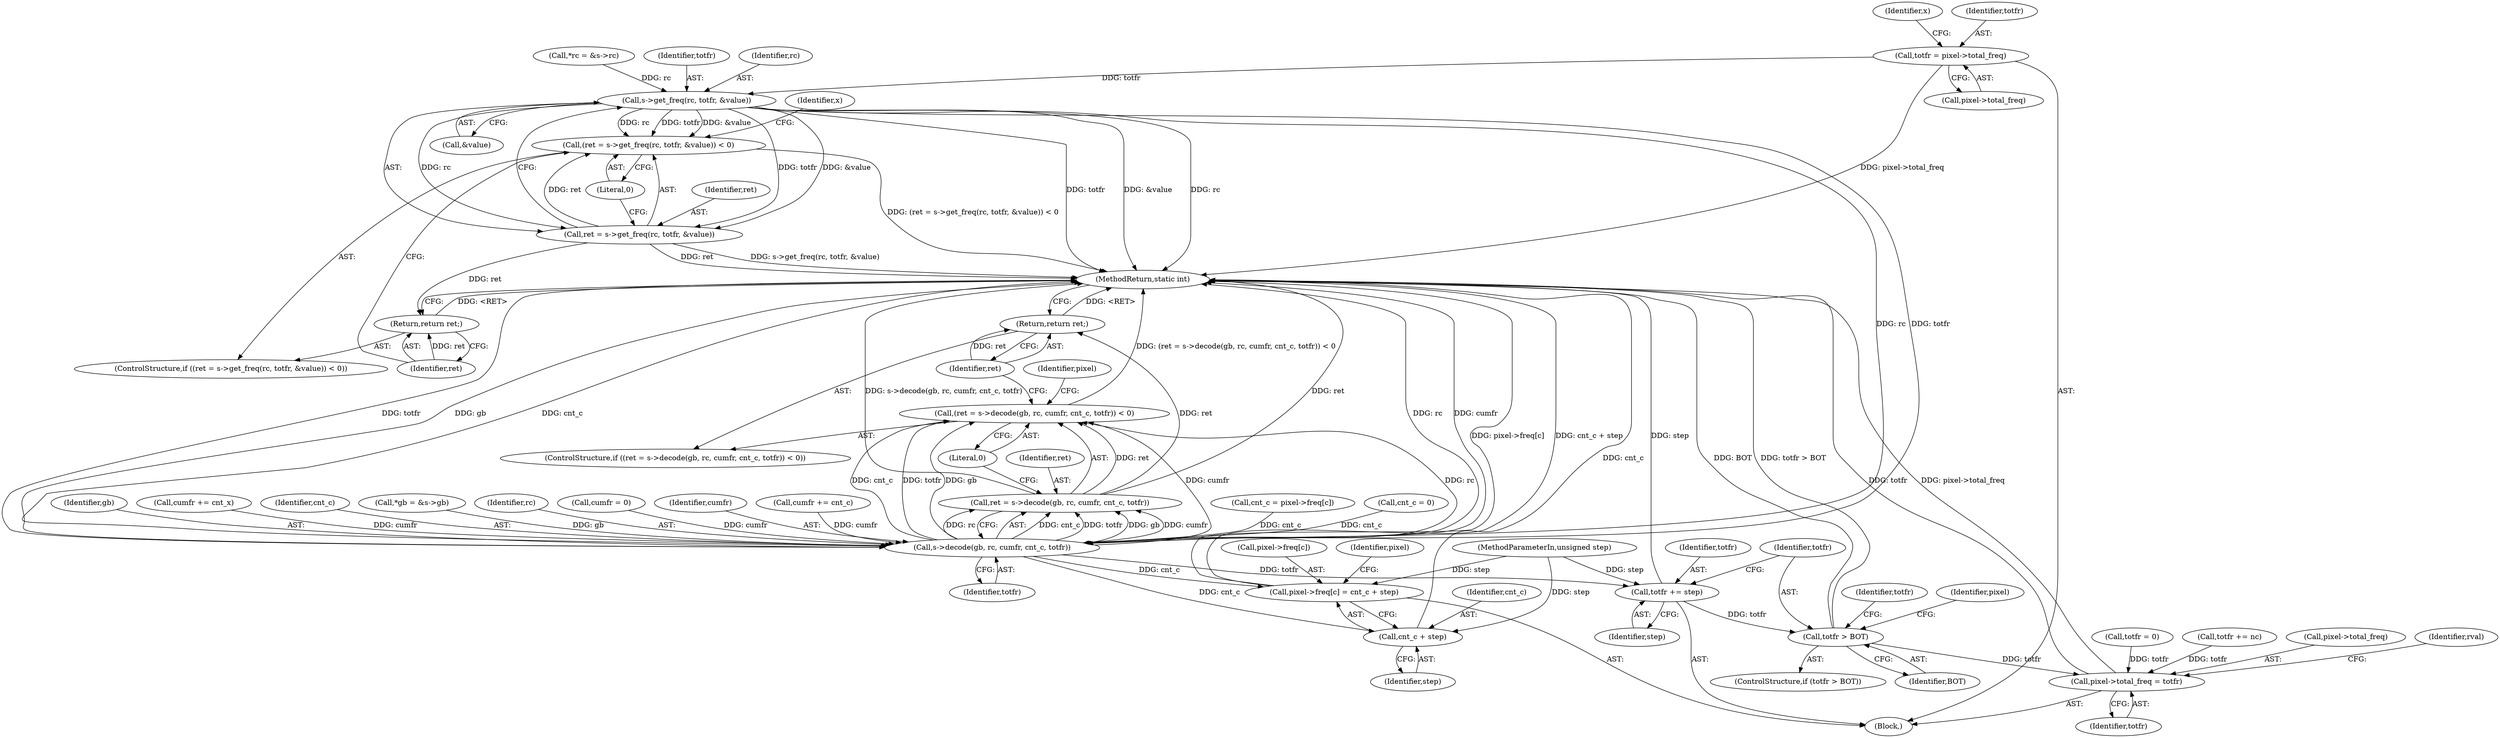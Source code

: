 digraph "0_FFmpeg_2171dfae8c065878a2e130390eb78cf2947a5b69@pointer" {
"1000121" [label="(Call,totfr = pixel->total_freq)"];
"1000148" [label="(Call,s->get_freq(rc, totfr, &value))"];
"1000145" [label="(Call,(ret = s->get_freq(rc, totfr, &value)) < 0)"];
"1000146" [label="(Call,ret = s->get_freq(rc, totfr, &value))"];
"1000154" [label="(Return,return ret;)"];
"1000229" [label="(Call,s->decode(gb, rc, cumfr, cnt_c, totfr))"];
"1000226" [label="(Call,(ret = s->decode(gb, rc, cumfr, cnt_c, totfr)) < 0)"];
"1000227" [label="(Call,ret = s->decode(gb, rc, cumfr, cnt_c, totfr))"];
"1000236" [label="(Return,return ret;)"];
"1000238" [label="(Call,pixel->freq[c] = cnt_c + step)"];
"1000244" [label="(Call,cnt_c + step)"];
"1000256" [label="(Call,totfr += step)"];
"1000260" [label="(Call,totfr > BOT)"];
"1000344" [label="(Call,pixel->total_freq = totfr)"];
"1000227" [label="(Call,ret = s->decode(gb, rc, cumfr, cnt_c, totfr))"];
"1000258" [label="(Identifier,step)"];
"1000194" [label="(Call,cnt_c = pixel->freq[c])"];
"1000241" [label="(Identifier,pixel)"];
"1000226" [label="(Call,(ret = s->decode(gb, rc, cumfr, cnt_c, totfr)) < 0)"];
"1000239" [label="(Call,pixel->freq[c])"];
"1000359" [label="(MethodReturn,static int)"];
"1000114" [label="(Call,*rc = &s->rc)"];
"1000265" [label="(Identifier,totfr)"];
"1000348" [label="(Identifier,totfr)"];
"1000150" [label="(Identifier,totfr)"];
"1000186" [label="(Call,cnt_c = 0)"];
"1000123" [label="(Call,pixel->total_freq)"];
"1000264" [label="(Call,totfr = 0)"];
"1000296" [label="(Call,totfr += nc)"];
"1000155" [label="(Identifier,ret)"];
"1000230" [label="(Identifier,gb)"];
"1000174" [label="(Call,cumfr += cnt_x)"];
"1000257" [label="(Identifier,totfr)"];
"1000261" [label="(Identifier,totfr)"];
"1000105" [label="(Block,)"];
"1000256" [label="(Call,totfr += step)"];
"1000250" [label="(Identifier,pixel)"];
"1000145" [label="(Call,(ret = s->get_freq(rc, totfr, &value)) < 0)"];
"1000129" [label="(Identifier,x)"];
"1000234" [label="(Identifier,totfr)"];
"1000344" [label="(Call,pixel->total_freq = totfr)"];
"1000144" [label="(ControlStructure,if ((ret = s->get_freq(rc, totfr, &value)) < 0))"];
"1000229" [label="(Call,s->decode(gb, rc, cumfr, cnt_c, totfr))"];
"1000345" [label="(Call,pixel->total_freq)"];
"1000259" [label="(ControlStructure,if (totfr > BOT))"];
"1000236" [label="(Return,return ret;)"];
"1000244" [label="(Call,cnt_c + step)"];
"1000233" [label="(Identifier,cnt_c)"];
"1000107" [label="(Call,*gb = &s->gb)"];
"1000103" [label="(MethodParameterIn,unsigned step)"];
"1000146" [label="(Call,ret = s->get_freq(rc, totfr, &value))"];
"1000121" [label="(Call,totfr = pixel->total_freq)"];
"1000351" [label="(Identifier,rval)"];
"1000235" [label="(Literal,0)"];
"1000231" [label="(Identifier,rc)"];
"1000260" [label="(Call,totfr > BOT)"];
"1000245" [label="(Identifier,cnt_c)"];
"1000237" [label="(Identifier,ret)"];
"1000158" [label="(Identifier,x)"];
"1000346" [label="(Identifier,pixel)"];
"1000148" [label="(Call,s->get_freq(rc, totfr, &value))"];
"1000228" [label="(Identifier,ret)"];
"1000149" [label="(Identifier,rc)"];
"1000153" [label="(Literal,0)"];
"1000238" [label="(Call,pixel->freq[c] = cnt_c + step)"];
"1000132" [label="(Call,cumfr = 0)"];
"1000232" [label="(Identifier,cumfr)"];
"1000154" [label="(Return,return ret;)"];
"1000122" [label="(Identifier,totfr)"];
"1000225" [label="(ControlStructure,if ((ret = s->decode(gb, rc, cumfr, cnt_c, totfr)) < 0))"];
"1000147" [label="(Identifier,ret)"];
"1000246" [label="(Identifier,step)"];
"1000151" [label="(Call,&value)"];
"1000207" [label="(Call,cumfr += cnt_c)"];
"1000262" [label="(Identifier,BOT)"];
"1000121" -> "1000105"  [label="AST: "];
"1000121" -> "1000123"  [label="CFG: "];
"1000122" -> "1000121"  [label="AST: "];
"1000123" -> "1000121"  [label="AST: "];
"1000129" -> "1000121"  [label="CFG: "];
"1000121" -> "1000359"  [label="DDG: pixel->total_freq"];
"1000121" -> "1000148"  [label="DDG: totfr"];
"1000148" -> "1000146"  [label="AST: "];
"1000148" -> "1000151"  [label="CFG: "];
"1000149" -> "1000148"  [label="AST: "];
"1000150" -> "1000148"  [label="AST: "];
"1000151" -> "1000148"  [label="AST: "];
"1000146" -> "1000148"  [label="CFG: "];
"1000148" -> "1000359"  [label="DDG: &value"];
"1000148" -> "1000359"  [label="DDG: rc"];
"1000148" -> "1000359"  [label="DDG: totfr"];
"1000148" -> "1000145"  [label="DDG: rc"];
"1000148" -> "1000145"  [label="DDG: totfr"];
"1000148" -> "1000145"  [label="DDG: &value"];
"1000148" -> "1000146"  [label="DDG: rc"];
"1000148" -> "1000146"  [label="DDG: totfr"];
"1000148" -> "1000146"  [label="DDG: &value"];
"1000114" -> "1000148"  [label="DDG: rc"];
"1000148" -> "1000229"  [label="DDG: rc"];
"1000148" -> "1000229"  [label="DDG: totfr"];
"1000145" -> "1000144"  [label="AST: "];
"1000145" -> "1000153"  [label="CFG: "];
"1000146" -> "1000145"  [label="AST: "];
"1000153" -> "1000145"  [label="AST: "];
"1000155" -> "1000145"  [label="CFG: "];
"1000158" -> "1000145"  [label="CFG: "];
"1000145" -> "1000359"  [label="DDG: (ret = s->get_freq(rc, totfr, &value)) < 0"];
"1000146" -> "1000145"  [label="DDG: ret"];
"1000147" -> "1000146"  [label="AST: "];
"1000153" -> "1000146"  [label="CFG: "];
"1000146" -> "1000359"  [label="DDG: s->get_freq(rc, totfr, &value)"];
"1000146" -> "1000359"  [label="DDG: ret"];
"1000146" -> "1000154"  [label="DDG: ret"];
"1000154" -> "1000144"  [label="AST: "];
"1000154" -> "1000155"  [label="CFG: "];
"1000155" -> "1000154"  [label="AST: "];
"1000359" -> "1000154"  [label="CFG: "];
"1000154" -> "1000359"  [label="DDG: <RET>"];
"1000155" -> "1000154"  [label="DDG: ret"];
"1000229" -> "1000227"  [label="AST: "];
"1000229" -> "1000234"  [label="CFG: "];
"1000230" -> "1000229"  [label="AST: "];
"1000231" -> "1000229"  [label="AST: "];
"1000232" -> "1000229"  [label="AST: "];
"1000233" -> "1000229"  [label="AST: "];
"1000234" -> "1000229"  [label="AST: "];
"1000227" -> "1000229"  [label="CFG: "];
"1000229" -> "1000359"  [label="DDG: cnt_c"];
"1000229" -> "1000359"  [label="DDG: rc"];
"1000229" -> "1000359"  [label="DDG: cumfr"];
"1000229" -> "1000359"  [label="DDG: totfr"];
"1000229" -> "1000359"  [label="DDG: gb"];
"1000229" -> "1000226"  [label="DDG: cnt_c"];
"1000229" -> "1000226"  [label="DDG: totfr"];
"1000229" -> "1000226"  [label="DDG: gb"];
"1000229" -> "1000226"  [label="DDG: cumfr"];
"1000229" -> "1000226"  [label="DDG: rc"];
"1000229" -> "1000227"  [label="DDG: cnt_c"];
"1000229" -> "1000227"  [label="DDG: totfr"];
"1000229" -> "1000227"  [label="DDG: gb"];
"1000229" -> "1000227"  [label="DDG: cumfr"];
"1000229" -> "1000227"  [label="DDG: rc"];
"1000107" -> "1000229"  [label="DDG: gb"];
"1000207" -> "1000229"  [label="DDG: cumfr"];
"1000132" -> "1000229"  [label="DDG: cumfr"];
"1000174" -> "1000229"  [label="DDG: cumfr"];
"1000186" -> "1000229"  [label="DDG: cnt_c"];
"1000194" -> "1000229"  [label="DDG: cnt_c"];
"1000229" -> "1000238"  [label="DDG: cnt_c"];
"1000229" -> "1000244"  [label="DDG: cnt_c"];
"1000229" -> "1000256"  [label="DDG: totfr"];
"1000226" -> "1000225"  [label="AST: "];
"1000226" -> "1000235"  [label="CFG: "];
"1000227" -> "1000226"  [label="AST: "];
"1000235" -> "1000226"  [label="AST: "];
"1000237" -> "1000226"  [label="CFG: "];
"1000241" -> "1000226"  [label="CFG: "];
"1000226" -> "1000359"  [label="DDG: (ret = s->decode(gb, rc, cumfr, cnt_c, totfr)) < 0"];
"1000227" -> "1000226"  [label="DDG: ret"];
"1000228" -> "1000227"  [label="AST: "];
"1000235" -> "1000227"  [label="CFG: "];
"1000227" -> "1000359"  [label="DDG: ret"];
"1000227" -> "1000359"  [label="DDG: s->decode(gb, rc, cumfr, cnt_c, totfr)"];
"1000227" -> "1000236"  [label="DDG: ret"];
"1000236" -> "1000225"  [label="AST: "];
"1000236" -> "1000237"  [label="CFG: "];
"1000237" -> "1000236"  [label="AST: "];
"1000359" -> "1000236"  [label="CFG: "];
"1000236" -> "1000359"  [label="DDG: <RET>"];
"1000237" -> "1000236"  [label="DDG: ret"];
"1000238" -> "1000105"  [label="AST: "];
"1000238" -> "1000244"  [label="CFG: "];
"1000239" -> "1000238"  [label="AST: "];
"1000244" -> "1000238"  [label="AST: "];
"1000250" -> "1000238"  [label="CFG: "];
"1000238" -> "1000359"  [label="DDG: pixel->freq[c]"];
"1000238" -> "1000359"  [label="DDG: cnt_c + step"];
"1000103" -> "1000238"  [label="DDG: step"];
"1000244" -> "1000246"  [label="CFG: "];
"1000245" -> "1000244"  [label="AST: "];
"1000246" -> "1000244"  [label="AST: "];
"1000244" -> "1000359"  [label="DDG: cnt_c"];
"1000103" -> "1000244"  [label="DDG: step"];
"1000256" -> "1000105"  [label="AST: "];
"1000256" -> "1000258"  [label="CFG: "];
"1000257" -> "1000256"  [label="AST: "];
"1000258" -> "1000256"  [label="AST: "];
"1000261" -> "1000256"  [label="CFG: "];
"1000256" -> "1000359"  [label="DDG: step"];
"1000103" -> "1000256"  [label="DDG: step"];
"1000256" -> "1000260"  [label="DDG: totfr"];
"1000260" -> "1000259"  [label="AST: "];
"1000260" -> "1000262"  [label="CFG: "];
"1000261" -> "1000260"  [label="AST: "];
"1000262" -> "1000260"  [label="AST: "];
"1000265" -> "1000260"  [label="CFG: "];
"1000346" -> "1000260"  [label="CFG: "];
"1000260" -> "1000359"  [label="DDG: totfr > BOT"];
"1000260" -> "1000359"  [label="DDG: BOT"];
"1000260" -> "1000344"  [label="DDG: totfr"];
"1000344" -> "1000105"  [label="AST: "];
"1000344" -> "1000348"  [label="CFG: "];
"1000345" -> "1000344"  [label="AST: "];
"1000348" -> "1000344"  [label="AST: "];
"1000351" -> "1000344"  [label="CFG: "];
"1000344" -> "1000359"  [label="DDG: totfr"];
"1000344" -> "1000359"  [label="DDG: pixel->total_freq"];
"1000264" -> "1000344"  [label="DDG: totfr"];
"1000296" -> "1000344"  [label="DDG: totfr"];
}
